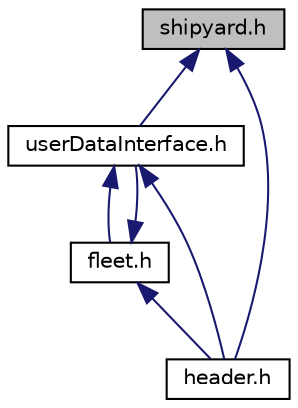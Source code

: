 digraph "shipyard.h"
{
 // LATEX_PDF_SIZE
  edge [fontname="Helvetica",fontsize="10",labelfontname="Helvetica",labelfontsize="10"];
  node [fontname="Helvetica",fontsize="10",shape=record];
  Node1 [label="shipyard.h",height=0.2,width=0.4,color="black", fillcolor="grey75", style="filled", fontcolor="black",tooltip="Polimorphic alternative for switch..case instruction used in ship placement process."];
  Node1 -> Node2 [dir="back",color="midnightblue",fontsize="10",style="solid",fontname="Helvetica"];
  Node2 [label="userDataInterface.h",height=0.2,width=0.4,color="black", fillcolor="white", style="filled",URL="$user_data_interface_8h.html",tooltip="Interfaces used as communication between user and software."];
  Node2 -> Node3 [dir="back",color="midnightblue",fontsize="10",style="solid",fontname="Helvetica"];
  Node3 [label="fleet.h",height=0.2,width=0.4,color="black", fillcolor="white", style="filled",URL="$fleet_8h.html",tooltip="Player representation class."];
  Node3 -> Node2 [dir="back",color="midnightblue",fontsize="10",style="solid",fontname="Helvetica"];
  Node3 -> Node4 [dir="back",color="midnightblue",fontsize="10",style="solid",fontname="Helvetica"];
  Node4 [label="header.h",height=0.2,width=0.4,color="black", fillcolor="white", style="filled",URL="$header_8h.html",tooltip="Main header with included libraries."];
  Node2 -> Node4 [dir="back",color="midnightblue",fontsize="10",style="solid",fontname="Helvetica"];
  Node1 -> Node4 [dir="back",color="midnightblue",fontsize="10",style="solid",fontname="Helvetica"];
}
